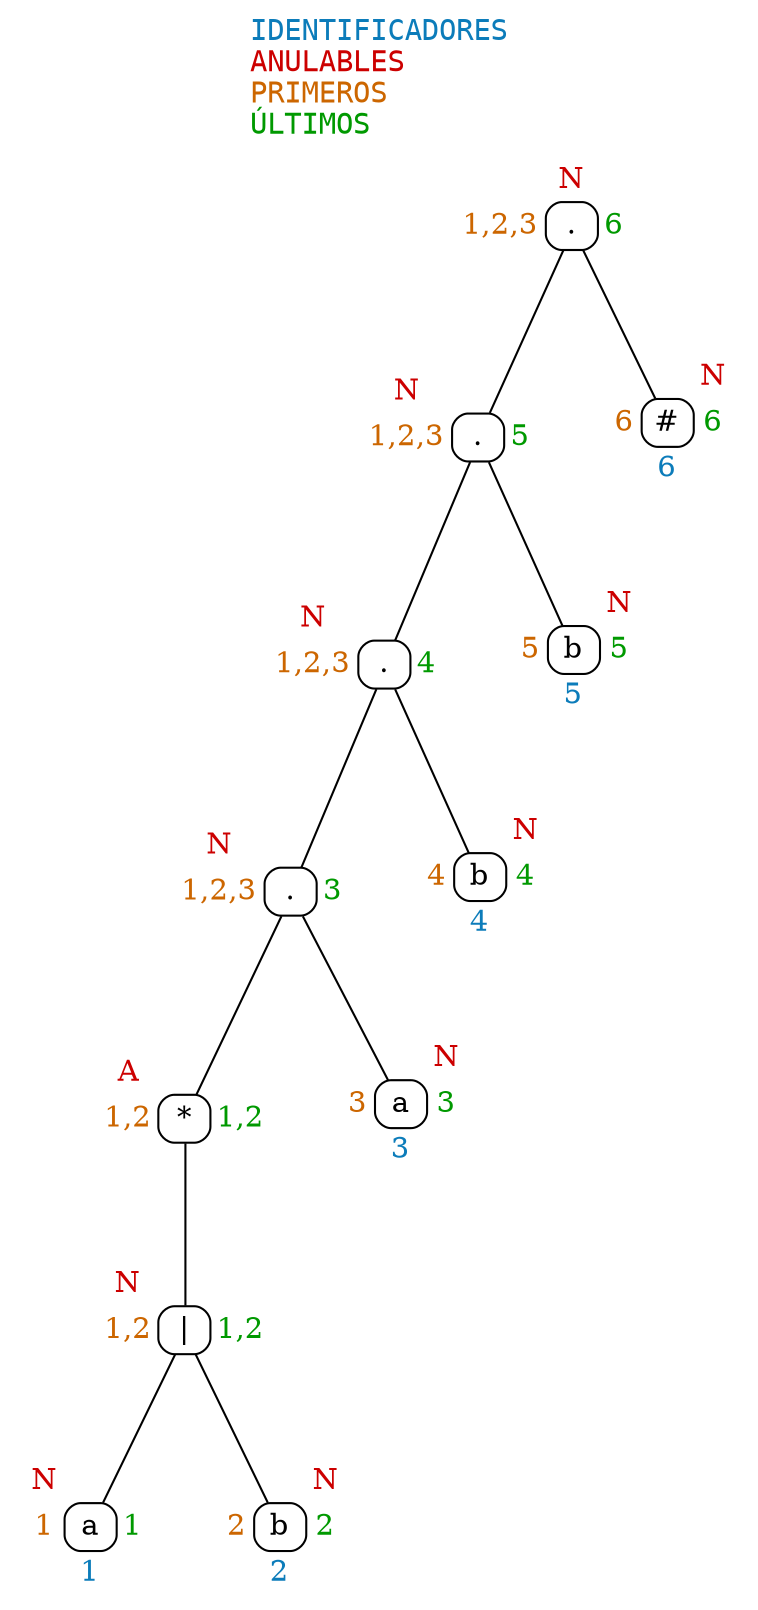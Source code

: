 digraph Tree {
	graph[fontname="Consolas" labelloc=t];
	node[shape = plaintext];
	edge[dir = none];
	label=<<font color="#0C7CBA">IDENTIFICADORES</font><br align="left"/><font color="#CC0000">ANULABLES</font><br align="left"/><font color="#CC6600">PRIMEROS</font><br align="left"/><font color="#009900">ÚLTIMOS</font><br align="left"/>>;
	node11[label=<<table border="0" cellspacing="0" cellpadding="3"><tr><td></td><td><font color="#CC0000">N</font></td><td></td></tr><tr><td><font color="#CC6600">1,2,3</font></td><td border="1" style="rounded" port="p11" width="25">.</td><td><font color="#009900">6</font></td></tr><tr><td></td><td></td><td></td></tr></table>>];
	node10[label=<<table border="0" cellspacing="0" cellpadding="3"><tr><td><font color="#CC0000">N</font></td><td></td><td></td></tr><tr><td><font color="#CC6600">1,2,3</font></td><td border="1" style="rounded" port="p10" width="25">.</td><td><font color="#009900">5</font></td></tr><tr><td></td><td></td><td></td></tr></table>>];
	node9[label=<<table border="0" cellspacing="0" cellpadding="3"><tr><td><font color="#CC0000">N</font></td><td></td><td></td></tr><tr><td><font color="#CC6600">1,2,3</font></td><td border="1" style="rounded" port="p9" width="25">.</td><td><font color="#009900">4</font></td></tr><tr><td></td><td></td><td></td></tr></table>>];
	node8[label=<<table border="0" cellspacing="0" cellpadding="3"><tr><td><font color="#CC0000">N</font></td><td></td><td></td></tr><tr><td><font color="#CC6600">1,2,3</font></td><td border="1" style="rounded" port="p8" width="25">.</td><td><font color="#009900">3</font></td></tr><tr><td></td><td></td><td></td></tr></table>>];
	node7[label=<<table border="0" cellspacing="0" cellpadding="3"><tr><td><font color="#CC0000">A</font></td><td></td><td></td></tr><tr><td><font color="#CC6600">1,2</font></td><td border="1" style="rounded" port="p7" width="25">*</td><td><font color="#009900">1,2</font></td></tr><tr><td></td><td></td><td></td></tr></table>>];
	node6[label=<<table border="0" cellspacing="0" cellpadding="3"><tr><td><font color="#CC0000">N</font></td><td></td><td></td></tr><tr><td><font color="#CC6600">1,2</font></td><td border="1" style="rounded" port="p6" width="25">|</td><td><font color="#009900">1,2</font></td></tr><tr><td></td><td></td><td></td></tr></table>>];
	node5[label=<<table border="0" cellspacing="0" cellpadding="3"><tr><td><font color="#CC0000">N</font></td><td></td><td></td></tr><tr><td><font color="#CC6600">1</font></td><td border="1" style="rounded" port="p5" width="25">a</td><td><font color="#009900">1</font></td></tr><tr><td></td><td><font color="#0C7CBA">1</font></td><td></td></tr></table>>];
	node6:p6 -> node5:p5;
	node4[label=<<table border="0" cellspacing="0" cellpadding="3"><tr><td></td><td></td><td><font color="#CC0000">N</font></td></tr><tr><td><font color="#CC6600">2</font></td><td border="1" style="rounded" port="p4" width="25">b</td><td><font color="#009900">2</font></td></tr><tr><td></td><td><font color="#0C7CBA">2</font></td><td></td></tr></table>>];
	node6:p6 -> node4:p4;
	node7:p7 -> node6:p6;
	node8:p8 -> node7:p7;
	node3[label=<<table border="0" cellspacing="0" cellpadding="3"><tr><td></td><td></td><td><font color="#CC0000">N</font></td></tr><tr><td><font color="#CC6600">3</font></td><td border="1" style="rounded" port="p3" width="25">a</td><td><font color="#009900">3</font></td></tr><tr><td></td><td><font color="#0C7CBA">3</font></td><td></td></tr></table>>];
	node8:p8 -> node3:p3;
	node9:p9 -> node8:p8;
	node2[label=<<table border="0" cellspacing="0" cellpadding="3"><tr><td></td><td></td><td><font color="#CC0000">N</font></td></tr><tr><td><font color="#CC6600">4</font></td><td border="1" style="rounded" port="p2" width="25">b</td><td><font color="#009900">4</font></td></tr><tr><td></td><td><font color="#0C7CBA">4</font></td><td></td></tr></table>>];
	node9:p9 -> node2:p2;
	node10:p10 -> node9:p9;
	node1[label=<<table border="0" cellspacing="0" cellpadding="3"><tr><td></td><td></td><td><font color="#CC0000">N</font></td></tr><tr><td><font color="#CC6600">5</font></td><td border="1" style="rounded" port="p1" width="25">b</td><td><font color="#009900">5</font></td></tr><tr><td></td><td><font color="#0C7CBA">5</font></td><td></td></tr></table>>];
	node10:p10 -> node1:p1;
	node11:p11 -> node10:p10;
	node0[label=<<table border="0" cellspacing="0" cellpadding="3"><tr><td></td><td></td><td><font color="#CC0000">N</font></td></tr><tr><td><font color="#CC6600">6</font></td><td border="1" style="rounded" port="p0" width="25">#</td><td><font color="#009900">6</font></td></tr><tr><td></td><td><font color="#0C7CBA">6</font></td><td></td></tr></table>>];
	node11:p11 -> node0:p0;
}